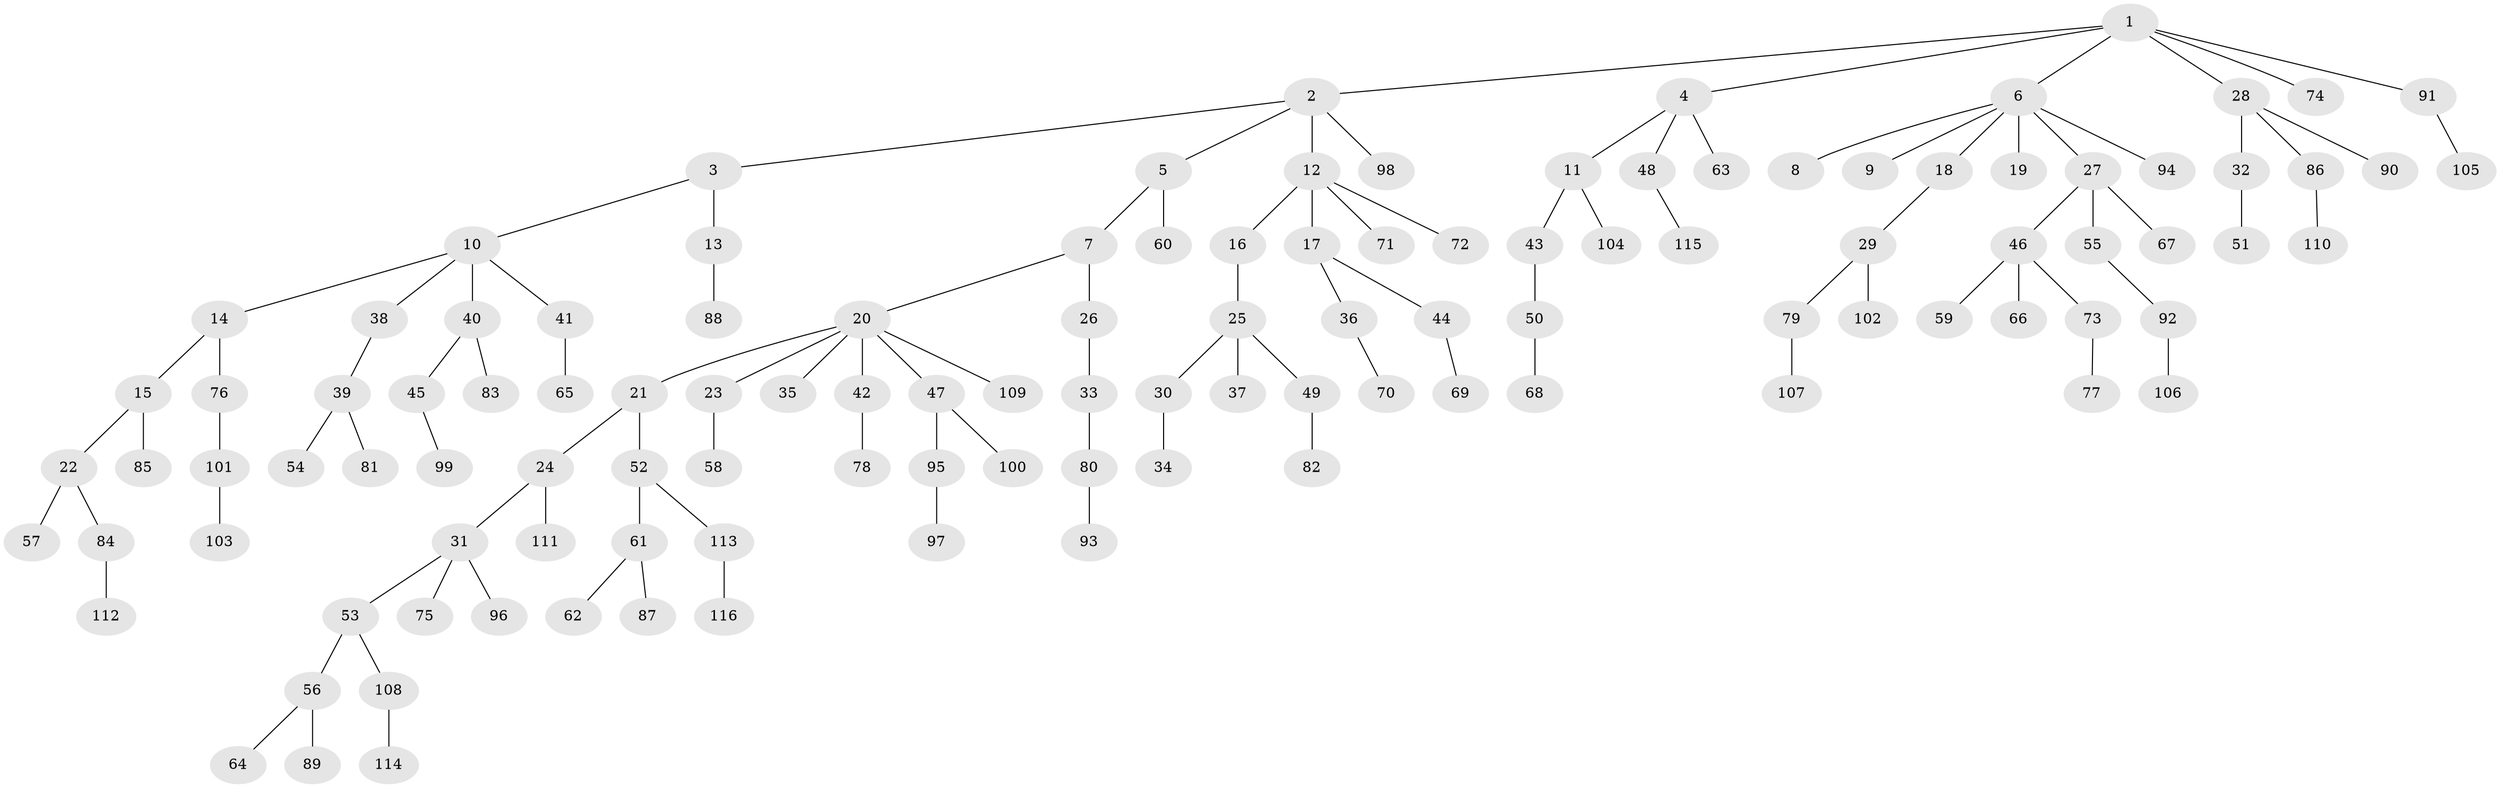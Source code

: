 // coarse degree distribution, {5: 0.02564102564102564, 6: 0.05128205128205128, 3: 0.1282051282051282, 4: 0.0641025641025641, 1: 0.5641025641025641, 2: 0.16666666666666666}
// Generated by graph-tools (version 1.1) at 2025/24/03/03/25 07:24:05]
// undirected, 116 vertices, 115 edges
graph export_dot {
graph [start="1"]
  node [color=gray90,style=filled];
  1;
  2;
  3;
  4;
  5;
  6;
  7;
  8;
  9;
  10;
  11;
  12;
  13;
  14;
  15;
  16;
  17;
  18;
  19;
  20;
  21;
  22;
  23;
  24;
  25;
  26;
  27;
  28;
  29;
  30;
  31;
  32;
  33;
  34;
  35;
  36;
  37;
  38;
  39;
  40;
  41;
  42;
  43;
  44;
  45;
  46;
  47;
  48;
  49;
  50;
  51;
  52;
  53;
  54;
  55;
  56;
  57;
  58;
  59;
  60;
  61;
  62;
  63;
  64;
  65;
  66;
  67;
  68;
  69;
  70;
  71;
  72;
  73;
  74;
  75;
  76;
  77;
  78;
  79;
  80;
  81;
  82;
  83;
  84;
  85;
  86;
  87;
  88;
  89;
  90;
  91;
  92;
  93;
  94;
  95;
  96;
  97;
  98;
  99;
  100;
  101;
  102;
  103;
  104;
  105;
  106;
  107;
  108;
  109;
  110;
  111;
  112;
  113;
  114;
  115;
  116;
  1 -- 2;
  1 -- 4;
  1 -- 6;
  1 -- 28;
  1 -- 74;
  1 -- 91;
  2 -- 3;
  2 -- 5;
  2 -- 12;
  2 -- 98;
  3 -- 10;
  3 -- 13;
  4 -- 11;
  4 -- 48;
  4 -- 63;
  5 -- 7;
  5 -- 60;
  6 -- 8;
  6 -- 9;
  6 -- 18;
  6 -- 19;
  6 -- 27;
  6 -- 94;
  7 -- 20;
  7 -- 26;
  10 -- 14;
  10 -- 38;
  10 -- 40;
  10 -- 41;
  11 -- 43;
  11 -- 104;
  12 -- 16;
  12 -- 17;
  12 -- 71;
  12 -- 72;
  13 -- 88;
  14 -- 15;
  14 -- 76;
  15 -- 22;
  15 -- 85;
  16 -- 25;
  17 -- 36;
  17 -- 44;
  18 -- 29;
  20 -- 21;
  20 -- 23;
  20 -- 35;
  20 -- 42;
  20 -- 47;
  20 -- 109;
  21 -- 24;
  21 -- 52;
  22 -- 57;
  22 -- 84;
  23 -- 58;
  24 -- 31;
  24 -- 111;
  25 -- 30;
  25 -- 37;
  25 -- 49;
  26 -- 33;
  27 -- 46;
  27 -- 55;
  27 -- 67;
  28 -- 32;
  28 -- 86;
  28 -- 90;
  29 -- 79;
  29 -- 102;
  30 -- 34;
  31 -- 53;
  31 -- 75;
  31 -- 96;
  32 -- 51;
  33 -- 80;
  36 -- 70;
  38 -- 39;
  39 -- 54;
  39 -- 81;
  40 -- 45;
  40 -- 83;
  41 -- 65;
  42 -- 78;
  43 -- 50;
  44 -- 69;
  45 -- 99;
  46 -- 59;
  46 -- 66;
  46 -- 73;
  47 -- 95;
  47 -- 100;
  48 -- 115;
  49 -- 82;
  50 -- 68;
  52 -- 61;
  52 -- 113;
  53 -- 56;
  53 -- 108;
  55 -- 92;
  56 -- 64;
  56 -- 89;
  61 -- 62;
  61 -- 87;
  73 -- 77;
  76 -- 101;
  79 -- 107;
  80 -- 93;
  84 -- 112;
  86 -- 110;
  91 -- 105;
  92 -- 106;
  95 -- 97;
  101 -- 103;
  108 -- 114;
  113 -- 116;
}
